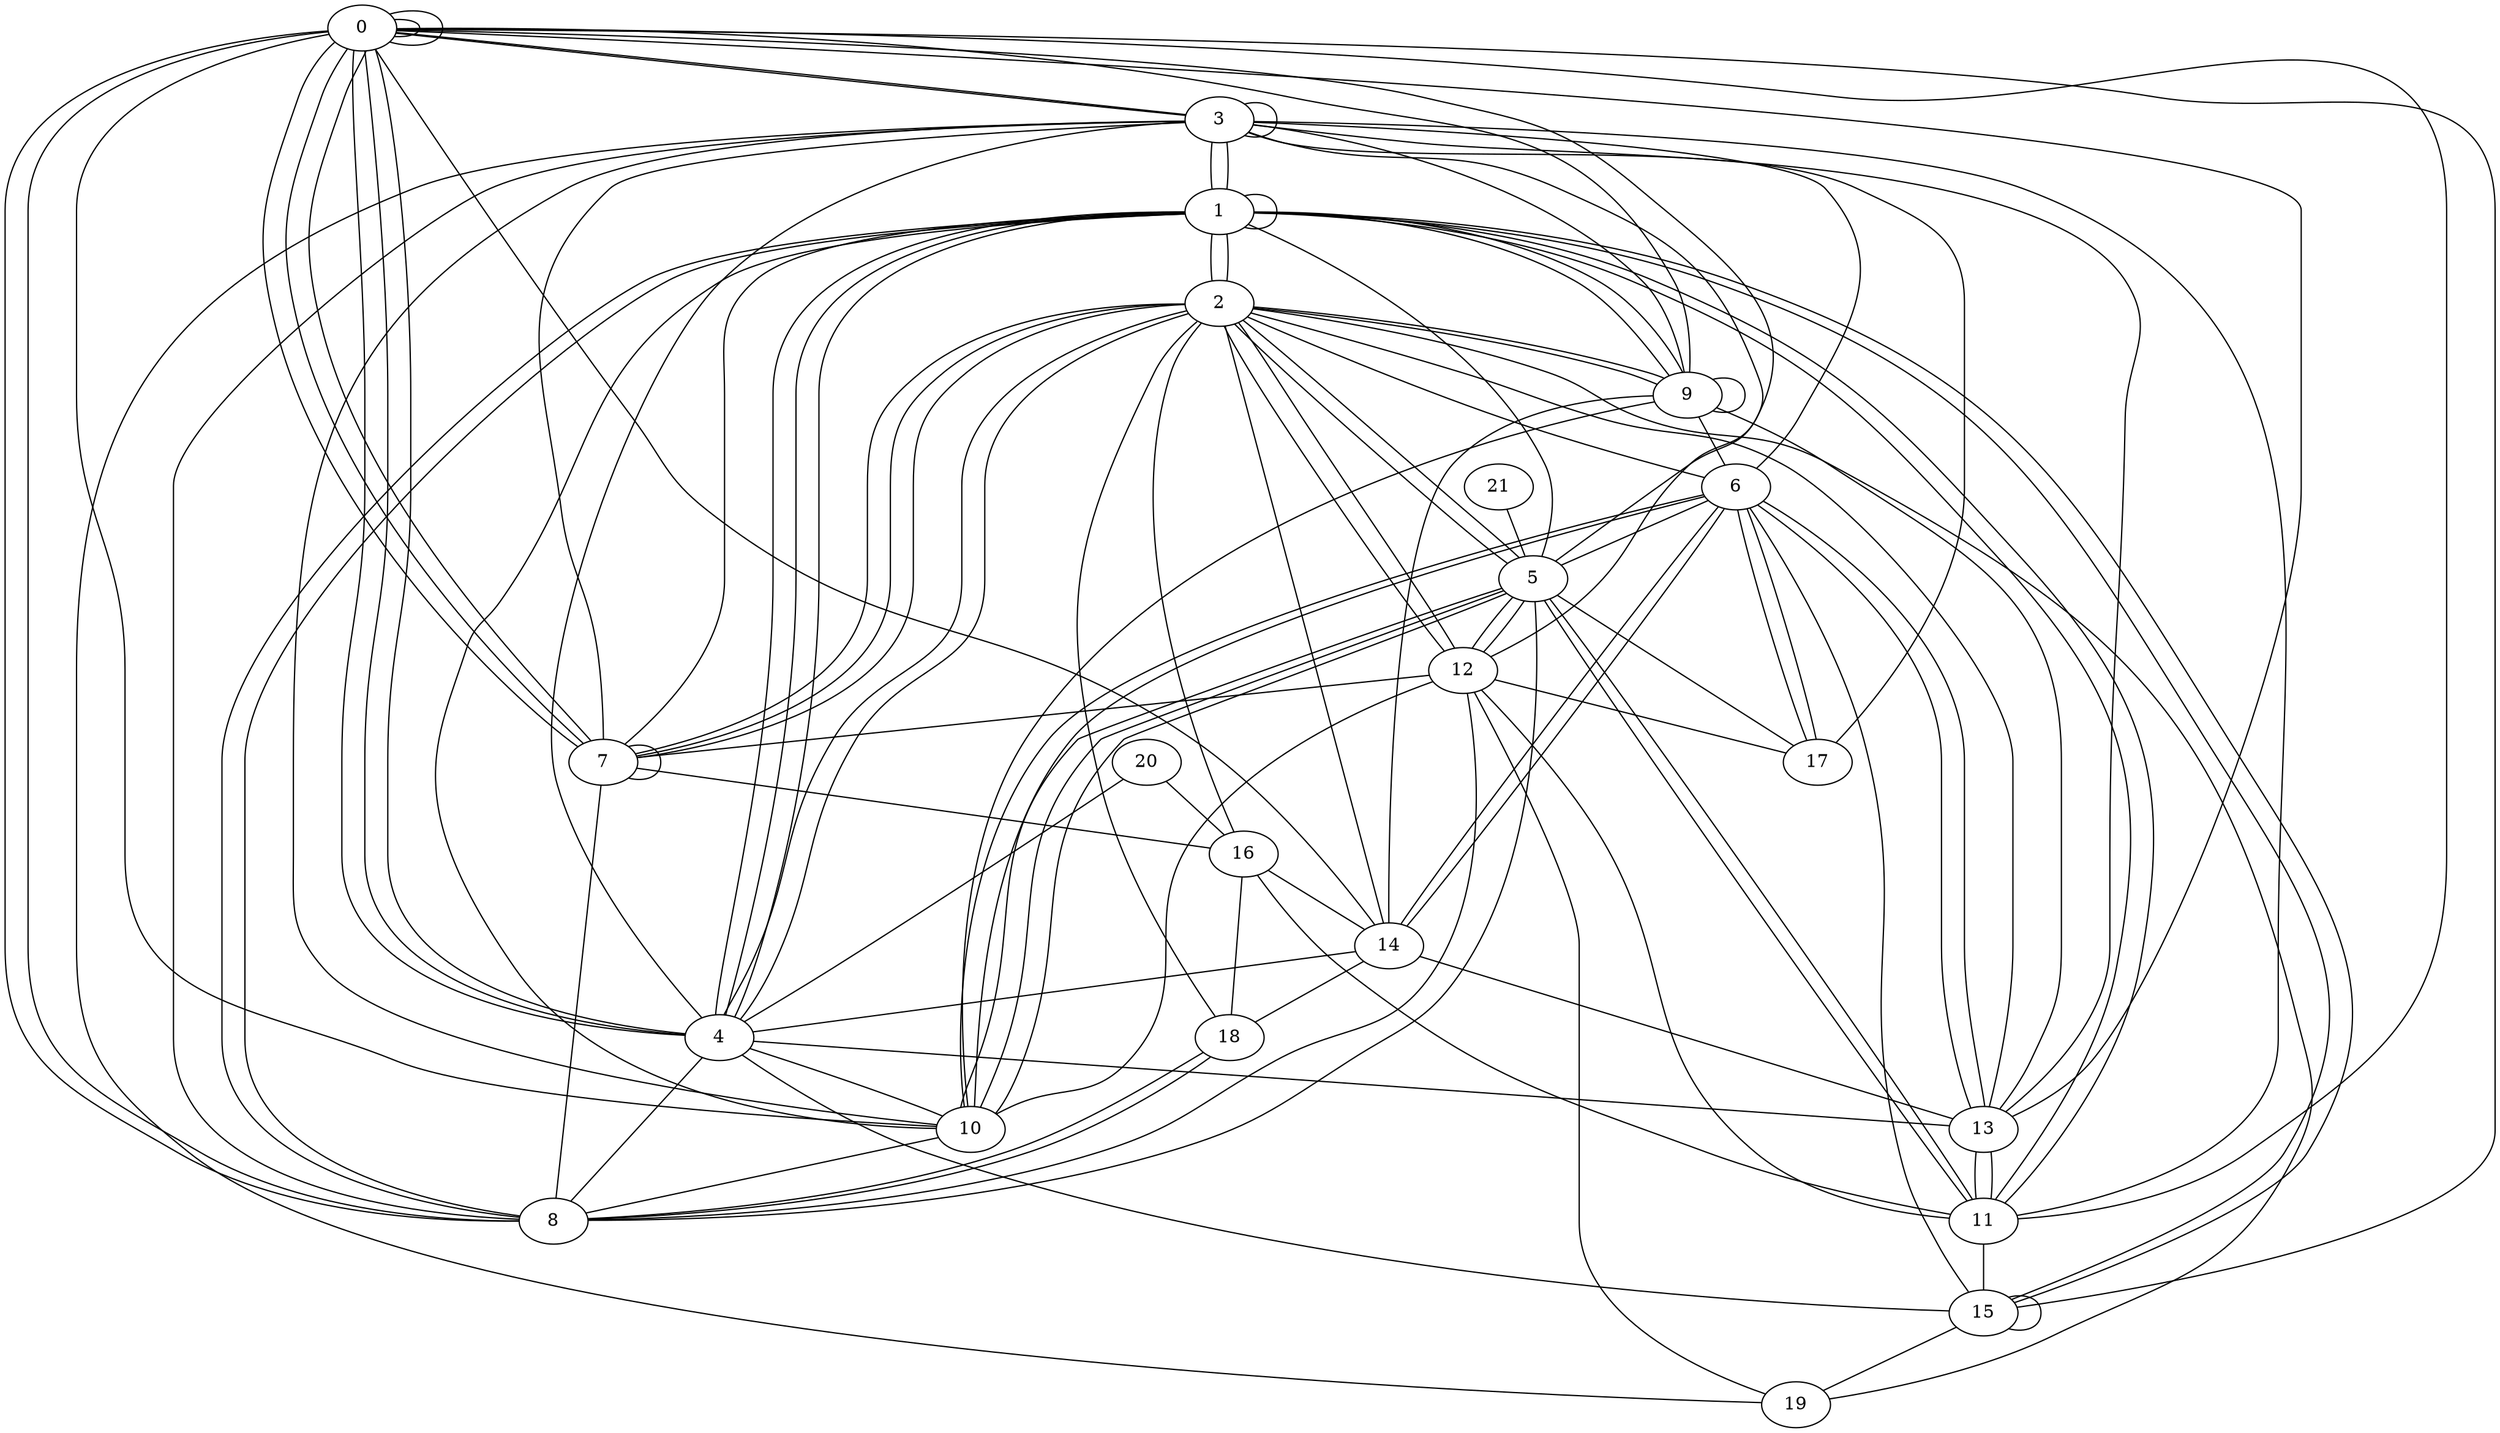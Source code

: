 graph G {
0;
1;
2;
3;
4;
5;
6;
7;
8;
9;
10;
11;
12;
13;
14;
15;
16;
17;
18;
19;
20;
21;
11--5 ;
9--6 ;
14--0 ;
8--7 ;
2--16 ;
0--13 ;
2--6 ;
2--13 ;
3--0 ;
12--7 ;
6--17 ;
0--5 ;
0--11 ;
7--3 ;
10--6 ;
7--0 ;
14--4 ;
2--7 ;
0--10 ;
5--10 ;
4--2 ;
11--16 ;
1--1 ;
8--0 ;
5--12 ;
10--12 ;
18--8 ;
5--10 ;
2--7 ;
7--7 ;
12--17 ;
12--2 ;
18--16 ;
3--19 ;
8--18 ;
10--8 ;
3--1 ;
8--5 ;
8--1 ;
17--3 ;
10--3 ;
5--11 ;
5--2 ;
2--9 ;
4--10 ;
7--0 ;
6--5 ;
17--6 ;
3--9 ;
9--13 ;
0--9 ;
4--1 ;
5--12 ;
4--8 ;
4--1 ;
16--14 ;
6--15 ;
11--12 ;
11--1 ;
1--4 ;
1--3 ;
0--0 ;
10--6 ;
15--4 ;
13--14 ;
13--3 ;
13--6 ;
1--9 ;
7--1 ;
9--10 ;
12--19 ;
1--9 ;
2--1 ;
0--7 ;
15--15 ;
8--12 ;
14--18 ;
1--2 ;
4--13 ;
2--12 ;
1--15 ;
8--3 ;
6--14 ;
12--3 ;
7--16 ;
11--15 ;
0--0 ;
11--13 ;
4--2 ;
3--3 ;
21--5 ;
9--9 ;
9--14 ;
1--10 ;
5--2 ;
3--11 ;
15--19 ;
2--14 ;
6--3 ;
1--11 ;
4--3 ;
8--0 ;
5--1 ;
18--2 ;
7--2 ;
0--3 ;
13--6 ;
2--19 ;
10--5 ;
4--0 ;
13--11 ;
4--0 ;
20--16 ;
4--0 ;
2--9 ;
8--1 ;
5--17 ;
0--15 ;
20--4 ;
6--14 ;
1--15 ;
}

